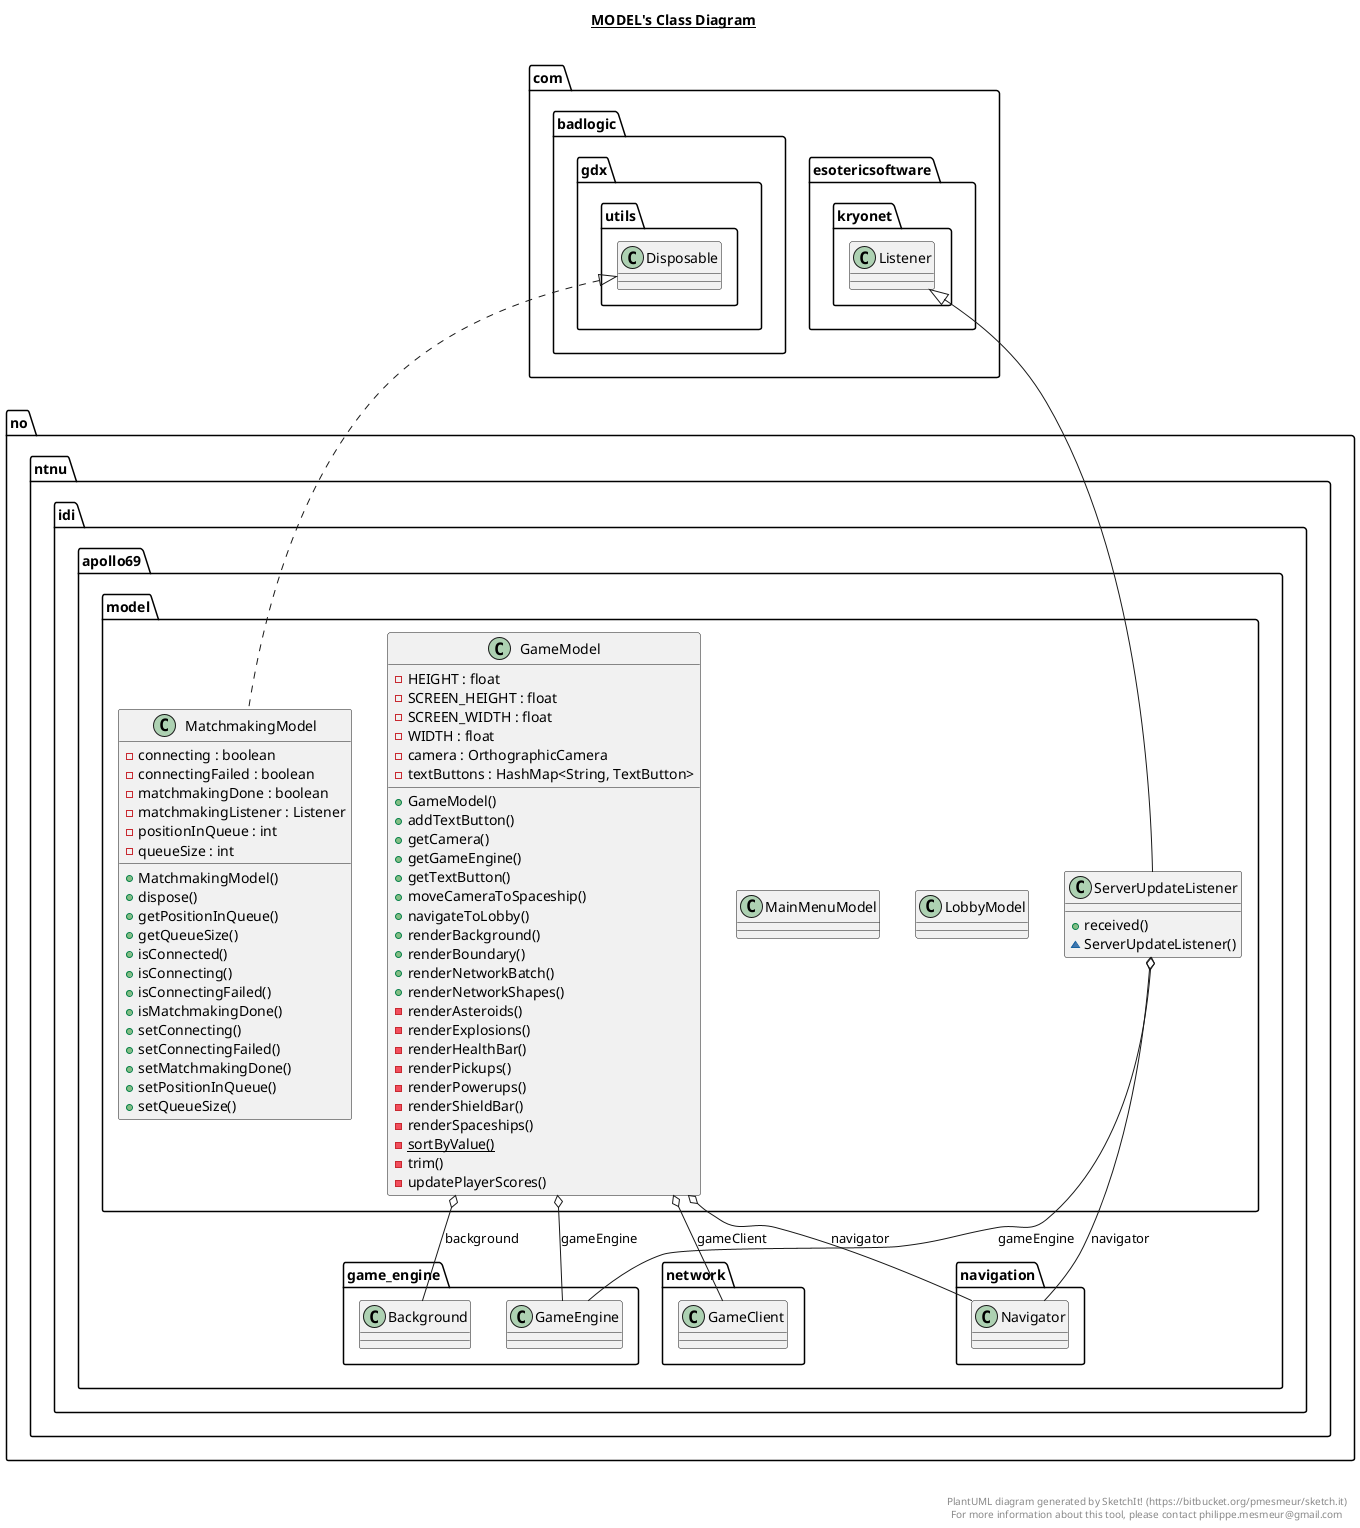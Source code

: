 @startuml

title __MODEL's Class Diagram__\n

  namespace no.ntnu.idi.apollo69 {
    namespace model {
      class no.ntnu.idi.apollo69.model.GameModel {
          - HEIGHT : float
          - SCREEN_HEIGHT : float
          - SCREEN_WIDTH : float
          - WIDTH : float
          - camera : OrthographicCamera
          - textButtons : HashMap<String, TextButton>
          + GameModel()
          + addTextButton()
          + getCamera()
          + getGameEngine()
          + getTextButton()
          + moveCameraToSpaceship()
          + navigateToLobby()
          + renderBackground()
          + renderBoundary()
          + renderNetworkBatch()
          + renderNetworkShapes()
          - renderAsteroids()
          - renderExplosions()
          - renderHealthBar()
          - renderPickups()
          - renderPowerups()
          - renderShieldBar()
          - renderSpaceships()
          {static} - sortByValue()
          - trim()
          - updatePlayerScores()
      }
    }
  }
  

  namespace no.ntnu.idi.apollo69 {
    namespace model {
      class no.ntnu.idi.apollo69.model.LobbyModel {
      }
    }
  }
  

  namespace no.ntnu.idi.apollo69 {
    namespace model {
      class no.ntnu.idi.apollo69.model.MainMenuModel {
      }
    }
  }
  

  namespace no.ntnu.idi.apollo69 {
    namespace model {
      class no.ntnu.idi.apollo69.model.MatchmakingModel {
          - connecting : boolean
          - connectingFailed : boolean
          - matchmakingDone : boolean
          - matchmakingListener : Listener
          - positionInQueue : int
          - queueSize : int
          + MatchmakingModel()
          + dispose()
          + getPositionInQueue()
          + getQueueSize()
          + isConnected()
          + isConnecting()
          + isConnectingFailed()
          + isMatchmakingDone()
          + setConnecting()
          + setConnectingFailed()
          + setMatchmakingDone()
          + setPositionInQueue()
          + setQueueSize()
      }
    }
  }
  

  namespace no.ntnu.idi.apollo69 {
    namespace model {
      class no.ntnu.idi.apollo69.model.ServerUpdateListener {
          + received()
          ~ ServerUpdateListener()
      }
    }
  }
  

  no.ntnu.idi.apollo69.model.GameModel o-- no.ntnu.idi.apollo69.game_engine.Background : background
  no.ntnu.idi.apollo69.model.GameModel o-- no.ntnu.idi.apollo69.network.GameClient : gameClient
  no.ntnu.idi.apollo69.model.GameModel o-- no.ntnu.idi.apollo69.game_engine.GameEngine : gameEngine
  no.ntnu.idi.apollo69.model.GameModel o-- no.ntnu.idi.apollo69.navigation.Navigator : navigator
  no.ntnu.idi.apollo69.model.MatchmakingModel .up.|> com.badlogic.gdx.utils.Disposable
  no.ntnu.idi.apollo69.model.ServerUpdateListener -up-|> com.esotericsoftware.kryonet.Listener
  no.ntnu.idi.apollo69.model.ServerUpdateListener o-- no.ntnu.idi.apollo69.game_engine.GameEngine : gameEngine
  no.ntnu.idi.apollo69.model.ServerUpdateListener o-- no.ntnu.idi.apollo69.navigation.Navigator : navigator


right footer


PlantUML diagram generated by SketchIt! (https://bitbucket.org/pmesmeur/sketch.it)
For more information about this tool, please contact philippe.mesmeur@gmail.com
endfooter

@enduml
